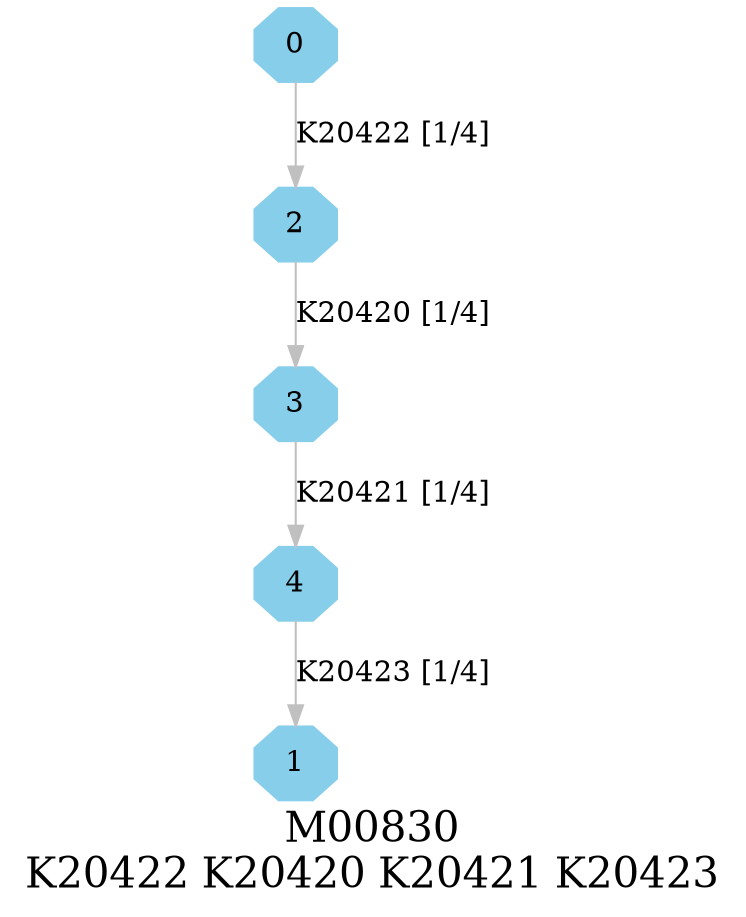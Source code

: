 digraph G {
graph [label="M00830
K20422 K20420 K20421 K20423",fontsize=20];
node [shape=box,style=filled];
edge [len=3,color=grey];
{node [width=.3,height=.3,shape=octagon,style=filled,color=skyblue] 0 1 2 3 4 }
0 -> 2 [label="K20422 [1/4]"];
2 -> 3 [label="K20420 [1/4]"];
3 -> 4 [label="K20421 [1/4]"];
4 -> 1 [label="K20423 [1/4]"];
}